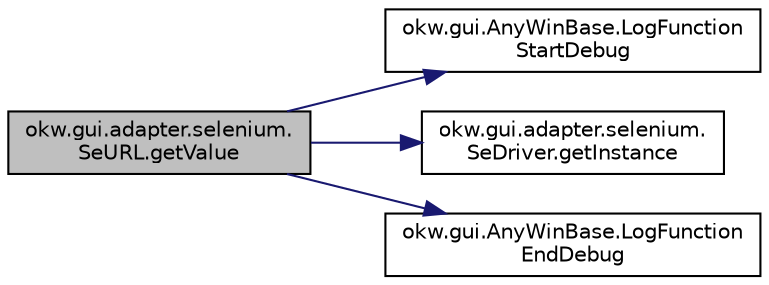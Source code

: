 digraph "okw.gui.adapter.selenium.SeURL.getValue"
{
 // INTERACTIVE_SVG=YES
  edge [fontname="Helvetica",fontsize="10",labelfontname="Helvetica",labelfontsize="10"];
  node [fontname="Helvetica",fontsize="10",shape=record];
  rankdir="LR";
  Node4 [label="okw.gui.adapter.selenium.\lSeURL.getValue",height=0.2,width=0.4,color="black", fillcolor="grey75", style="filled", fontcolor="black"];
  Node4 -> Node5 [color="midnightblue",fontsize="10",style="solid",fontname="Helvetica"];
  Node5 [label="okw.gui.AnyWinBase.LogFunction\lStartDebug",height=0.2,width=0.4,color="black", fillcolor="white", style="filled",URL="$classokw_1_1gui_1_1_any_win_base.html#abaab572bdbed7b471f659d5dd8c76853",tooltip="Diese Methode ruft die Methode Logger.Instance.LogFunctionStartDebug(fps_FunctionName), und erweitert den gegebenen Methodenname in fps_FunctionName mit this.GetType().FullName um den Klassenbezeichner. "];
  Node4 -> Node6 [color="midnightblue",fontsize="10",style="solid",fontname="Helvetica"];
  Node6 [label="okw.gui.adapter.selenium.\lSeDriver.getInstance",height=0.2,width=0.4,color="black", fillcolor="white", style="filled",URL="$classokw_1_1gui_1_1adapter_1_1selenium_1_1_se_driver.html#acb82765e99981ecc210e7599bbc2c639",tooltip="Gibt die Instance für die einzige Instanz dieser Klasse zurück. "];
  Node4 -> Node7 [color="midnightblue",fontsize="10",style="solid",fontname="Helvetica"];
  Node7 [label="okw.gui.AnyWinBase.LogFunction\lEndDebug",height=0.2,width=0.4,color="black", fillcolor="white", style="filled",URL="$classokw_1_1gui_1_1_any_win_base.html#a51cf50ace21902b3a5359316f53a7f3e",tooltip="Methode ruft die Methode Logger.Instance.LogFunctionEndDebug() auf. "];
}
